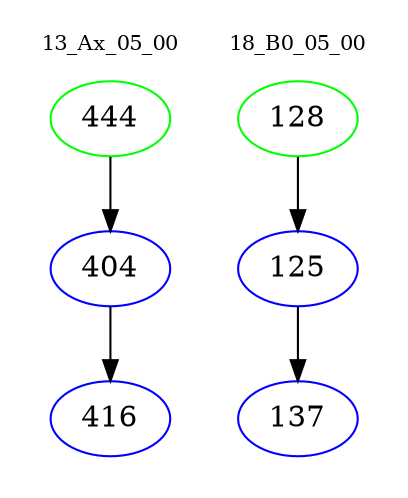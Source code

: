 digraph{
subgraph cluster_0 {
color = white
label = "13_Ax_05_00";
fontsize=10;
T0_444 [label="444", color="green"]
T0_444 -> T0_404 [color="black"]
T0_404 [label="404", color="blue"]
T0_404 -> T0_416 [color="black"]
T0_416 [label="416", color="blue"]
}
subgraph cluster_1 {
color = white
label = "18_B0_05_00";
fontsize=10;
T1_128 [label="128", color="green"]
T1_128 -> T1_125 [color="black"]
T1_125 [label="125", color="blue"]
T1_125 -> T1_137 [color="black"]
T1_137 [label="137", color="blue"]
}
}
